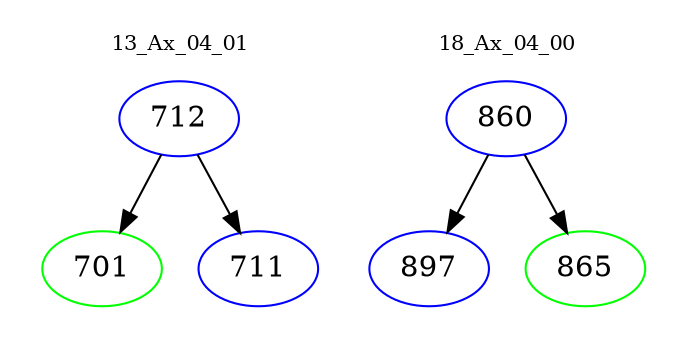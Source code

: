 digraph{
subgraph cluster_0 {
color = white
label = "13_Ax_04_01";
fontsize=10;
T0_712 [label="712", color="blue"]
T0_712 -> T0_701 [color="black"]
T0_701 [label="701", color="green"]
T0_712 -> T0_711 [color="black"]
T0_711 [label="711", color="blue"]
}
subgraph cluster_1 {
color = white
label = "18_Ax_04_00";
fontsize=10;
T1_860 [label="860", color="blue"]
T1_860 -> T1_897 [color="black"]
T1_897 [label="897", color="blue"]
T1_860 -> T1_865 [color="black"]
T1_865 [label="865", color="green"]
}
}
